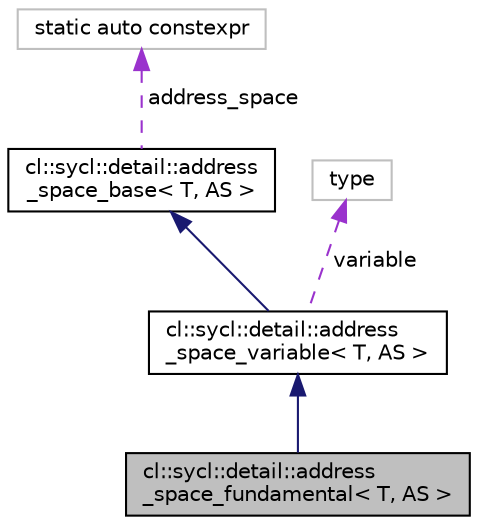 digraph "cl::sycl::detail::address_space_fundamental&lt; T, AS &gt;"
{
 // INTERACTIVE_SVG=YES
  bgcolor="transparent";
  edge [fontname="Helvetica",fontsize="10",labelfontname="Helvetica",labelfontsize="10"];
  node [fontname="Helvetica",fontsize="10",shape=record];
  Node1 [label="cl::sycl::detail::address\l_space_fundamental\< T, AS \>",height=0.2,width=0.4,color="black", fillcolor="grey75", style="filled", fontcolor="black"];
  Node2 -> Node1 [dir="back",color="midnightblue",fontsize="10",style="solid",fontname="Helvetica"];
  Node2 [label="cl::sycl::detail::address\l_space_variable\< T, AS \>",height=0.2,width=0.4,color="black",URL="$group__address__spaces.html#structcl_1_1sycl_1_1detail_1_1address__space__variable",tooltip="Implementation of a variable with an OpenCL address space. "];
  Node3 -> Node2 [dir="back",color="midnightblue",fontsize="10",style="solid",fontname="Helvetica"];
  Node3 [label="cl::sycl::detail::address\l_space_base\< T, AS \>",height=0.2,width=0.4,color="black",URL="$group__address__spaces.html#structcl_1_1sycl_1_1detail_1_1address__space__base",tooltip="Implementation of the base infrastructure to wrap something in an OpenCL address space. "];
  Node4 -> Node3 [dir="back",color="darkorchid3",fontsize="10",style="dashed",label=" address_space" ,fontname="Helvetica"];
  Node4 [label="static auto constexpr",height=0.2,width=0.4,color="grey75"];
  Node5 -> Node2 [dir="back",color="darkorchid3",fontsize="10",style="dashed",label=" variable" ,fontname="Helvetica"];
  Node5 [label="type",height=0.2,width=0.4,color="grey75"];
}
